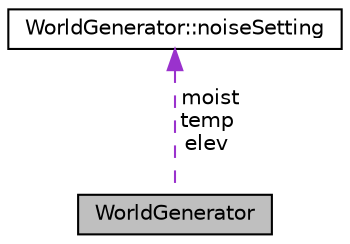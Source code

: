 digraph "WorldGenerator"
{
  edge [fontname="Helvetica",fontsize="10",labelfontname="Helvetica",labelfontsize="10"];
  node [fontname="Helvetica",fontsize="10",shape=record];
  Node1 [label="WorldGenerator",height=0.2,width=0.4,color="black", fillcolor="grey75", style="filled", fontcolor="black"];
  Node2 -> Node1 [dir="back",color="darkorchid3",fontsize="10",style="dashed",label=" moist\ntemp\nelev" ,fontname="Helvetica"];
  Node2 [label="WorldGenerator::noiseSetting",height=0.2,width=0.4,color="black", fillcolor="white", style="filled",URL="$structWorldGenerator_1_1noiseSetting.html"];
}
